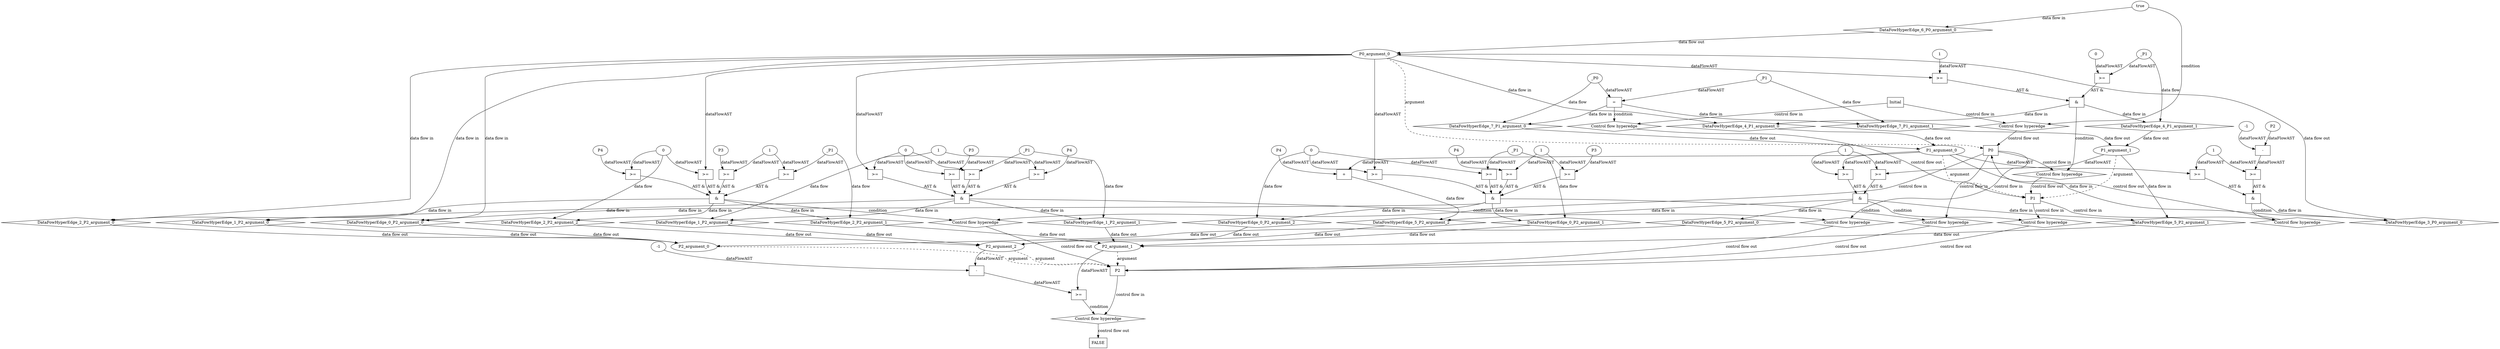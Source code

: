 digraph dag {
"P0" [label="P0" nodeName="P0" class=cfn  shape="rect"];
"P1" [label="P1" nodeName="P1" class=cfn  shape="rect"];
"P2" [label="P2" nodeName="P2" class=cfn  shape="rect"];
FALSE [label="FALSE" nodeName=FALSE class=cfn  shape="rect"];
Initial [label="Initial" nodeName=Initial class=cfn  shape="rect"];
ControlFowHyperEdge_0 [label="Control flow hyperedge" nodeName=ControlFowHyperEdge_0 class=controlFlowHyperEdge shape="diamond"];
"P0" -> ControlFowHyperEdge_0 [label="control flow in"]
ControlFowHyperEdge_0 -> "P2" [label="control flow out"]
ControlFowHyperEdge_1 [label="Control flow hyperedge" nodeName=ControlFowHyperEdge_1 class=controlFlowHyperEdge shape="diamond"];
"P0" -> ControlFowHyperEdge_1 [label="control flow in"]
ControlFowHyperEdge_1 -> "P2" [label="control flow out"]
ControlFowHyperEdge_2 [label="Control flow hyperedge" nodeName=ControlFowHyperEdge_2 class=controlFlowHyperEdge shape="diamond"];
"P0" -> ControlFowHyperEdge_2 [label="control flow in"]
ControlFowHyperEdge_2 -> "P2" [label="control flow out"]
ControlFowHyperEdge_3 [label="Control flow hyperedge" nodeName=ControlFowHyperEdge_3 class=controlFlowHyperEdge shape="diamond"];
"P1" -> ControlFowHyperEdge_3 [label="control flow in"]
ControlFowHyperEdge_3 -> "P0" [label="control flow out"]
ControlFowHyperEdge_4 [label="Control flow hyperedge" nodeName=ControlFowHyperEdge_4 class=controlFlowHyperEdge shape="diamond"];
"P0" -> ControlFowHyperEdge_4 [label="control flow in"]
ControlFowHyperEdge_4 -> "P1" [label="control flow out"]
ControlFowHyperEdge_5 [label="Control flow hyperedge" nodeName=ControlFowHyperEdge_5 class=controlFlowHyperEdge shape="diamond"];
"P1" -> ControlFowHyperEdge_5 [label="control flow in"]
ControlFowHyperEdge_5 -> "P2" [label="control flow out"]
ControlFowHyperEdge_6 [label="Control flow hyperedge" nodeName=ControlFowHyperEdge_6 class=controlFlowHyperEdge shape="diamond"];
"Initial" -> ControlFowHyperEdge_6 [label="control flow in"]
ControlFowHyperEdge_6 -> "P0" [label="control flow out"]
ControlFowHyperEdge_7 [label="Control flow hyperedge" nodeName=ControlFowHyperEdge_7 class=controlFlowHyperEdge shape="diamond"];
"Initial" -> ControlFowHyperEdge_7 [label="control flow in"]
ControlFowHyperEdge_7 -> "P1" [label="control flow out"]
ControlFowHyperEdge_8 [label="Control flow hyperedge" nodeName=ControlFowHyperEdge_8 class=controlFlowHyperEdge shape="diamond"];
"P2" -> ControlFowHyperEdge_8 [label="control flow in"]
ControlFowHyperEdge_8 -> "FALSE" [label="control flow out"]
"P2_argument_0" [label="P2_argument_0" nodeName=argument0 class=argument  head="P2" shape="oval"];
"P2_argument_0" -> "P2"[label="argument" style="dashed"]
"P2_argument_1" [label="P2_argument_1" nodeName=argument1 class=argument  head="P2" shape="oval"];
"P2_argument_1" -> "P2"[label="argument" style="dashed"]
"P2_argument_2" [label="P2_argument_2" nodeName=argument2 class=argument  head="P2" shape="oval"];
"P2_argument_2" -> "P2"[label="argument" style="dashed"]
"P0_argument_0" [label="P0_argument_0" nodeName=argument0 class=argument  head="P0" shape="oval"];
"P0_argument_0" -> "P0"[label="argument" style="dashed"]
"P1_argument_0" [label="P1_argument_0" nodeName=argument0 class=argument  head="P1" shape="oval"];
"P1_argument_0" -> "P1"[label="argument" style="dashed"]
"P1_argument_1" [label="P1_argument_1" nodeName=argument1 class=argument  head="P1" shape="oval"];
"P1_argument_1" -> "P1"[label="argument" style="dashed"]

"xxxP2___P0_0xxx_and" [label="&" nodeName="xxxP2___P0_0xxx_and" class=Operator shape="rect"];
"xxxP2___P0_0xxxguard_0_node_0" [label=">=" nodeName="xxxP2___P0_0xxxguard_0_node_0" class=Operator  shape="rect"];
"xxxP2___P0_0xxxdataFlow1_node_0" -> "xxxP2___P0_0xxxguard_0_node_0"[label="dataFlowAST"]
"xxxP2___P0_0xxxdataFlow_0_node_0" -> "xxxP2___P0_0xxxguard_0_node_0"[label="dataFlowAST"]

"xxxP2___P0_0xxxguard_0_node_0" -> "xxxP2___P0_0xxx_and" [label="AST &"];
"xxxP2___P0_0xxxguard1_node_0" [label=">=" nodeName="xxxP2___P0_0xxxguard1_node_0" class=Operator  shape="rect"];
"xxxP2___P0_0xxxdataFlow1_node_0" -> "xxxP2___P0_0xxxguard1_node_0"[label="dataFlowAST"]
"P0_argument_0" -> "xxxP2___P0_0xxxguard1_node_0"[label="dataFlowAST"]

"xxxP2___P0_0xxxguard1_node_0" -> "xxxP2___P0_0xxx_and" [label="AST &"];
"xxxP2___P0_0xxxguard2_node_0" [label=">=" nodeName="xxxP2___P0_0xxxguard2_node_0" class=Operator  shape="rect"];
"xxxP2___P0_0xxxguard2_node_1" [label="P4" nodeName="xxxP2___P0_0xxxguard2_node_1" class=Constant ];
"xxxP2___P0_0xxxguard2_node_2" [label="1" nodeName="xxxP2___P0_0xxxguard2_node_2" class=Literal ];
"xxxP2___P0_0xxxguard2_node_1" -> "xxxP2___P0_0xxxguard2_node_0"[label="dataFlowAST"]
"xxxP2___P0_0xxxguard2_node_2" -> "xxxP2___P0_0xxxguard2_node_0"[label="dataFlowAST"]

"xxxP2___P0_0xxxguard2_node_0" -> "xxxP2___P0_0xxx_and" [label="AST &"];
"xxxP2___P0_0xxxguard3_node_0" [label=">=" nodeName="xxxP2___P0_0xxxguard3_node_0" class=Operator  shape="rect"];
"xxxP2___P0_0xxxguard3_node_1" [label="P3" nodeName="xxxP2___P0_0xxxguard3_node_1" class=Constant ];
"xxxP2___P0_0xxxguard3_node_1" -> "xxxP2___P0_0xxxguard3_node_0"[label="dataFlowAST"]
"xxxP2___P0_0xxxguard2_node_2" -> "xxxP2___P0_0xxxguard3_node_0"[label="dataFlowAST"]

"xxxP2___P0_0xxxguard3_node_0" -> "xxxP2___P0_0xxx_and" [label="AST &"];
"xxxP2___P0_0xxx_and" -> "ControlFowHyperEdge_0" [label="condition"];
"xxxP2___P0_0xxxdataFlow_0_node_0" [label="_P1" nodeName="xxxP2___P0_0xxxdataFlow_0_node_0" class=Constant ];

"xxxP2___P0_0xxxdataFlow_0_node_0" -> "DataFowHyperEdge_0_P2_argument_1" [label="data flow"];
"xxxP2___P0_0xxxdataFlow1_node_0" [label="0" nodeName="xxxP2___P0_0xxxdataFlow1_node_0" class=Literal ];

"xxxP2___P0_0xxxdataFlow1_node_0" -> "DataFowHyperEdge_0_P2_argument_2" [label="data flow"];
"xxxP2___P0_1xxx_and" [label="&" nodeName="xxxP2___P0_1xxx_and" class=Operator shape="rect"];
"xxxP2___P0_1xxxguard_0_node_0" [label=">=" nodeName="xxxP2___P0_1xxxguard_0_node_0" class=Operator  shape="rect"];
"xxxP2___P0_1xxxdataFlow1_node_0" -> "xxxP2___P0_1xxxguard_0_node_0"[label="dataFlowAST"]
"xxxP2___P0_1xxxdataFlow_0_node_0" -> "xxxP2___P0_1xxxguard_0_node_0"[label="dataFlowAST"]

"xxxP2___P0_1xxxguard_0_node_0" -> "xxxP2___P0_1xxx_and" [label="AST &"];
"xxxP2___P0_1xxxguard1_node_0" [label=">=" nodeName="xxxP2___P0_1xxxguard1_node_0" class=Operator  shape="rect"];
"xxxP2___P0_1xxxguard1_node_2" [label="1" nodeName="xxxP2___P0_1xxxguard1_node_2" class=Literal ];
"P0_argument_0" -> "xxxP2___P0_1xxxguard1_node_0"[label="dataFlowAST"]
"xxxP2___P0_1xxxguard1_node_2" -> "xxxP2___P0_1xxxguard1_node_0"[label="dataFlowAST"]

"xxxP2___P0_1xxxguard1_node_0" -> "xxxP2___P0_1xxx_and" [label="AST &"];
"xxxP2___P0_1xxxguard2_node_0" [label=">=" nodeName="xxxP2___P0_1xxxguard2_node_0" class=Operator  shape="rect"];
"xxxP2___P0_1xxxguard2_node_1" [label="P4" nodeName="xxxP2___P0_1xxxguard2_node_1" class=Constant ];
"xxxP2___P0_1xxxguard2_node_1" -> "xxxP2___P0_1xxxguard2_node_0"[label="dataFlowAST"]
"xxxP2___P0_1xxxguard1_node_2" -> "xxxP2___P0_1xxxguard2_node_0"[label="dataFlowAST"]

"xxxP2___P0_1xxxguard2_node_0" -> "xxxP2___P0_1xxx_and" [label="AST &"];
"xxxP2___P0_1xxxguard3_node_0" [label=">=" nodeName="xxxP2___P0_1xxxguard3_node_0" class=Operator  shape="rect"];
"xxxP2___P0_1xxxguard3_node_2" [label="P3" nodeName="xxxP2___P0_1xxxguard3_node_2" class=Constant ];
"xxxP2___P0_1xxxdataFlow1_node_0" -> "xxxP2___P0_1xxxguard3_node_0"[label="dataFlowAST"]
"xxxP2___P0_1xxxguard3_node_2" -> "xxxP2___P0_1xxxguard3_node_0"[label="dataFlowAST"]

"xxxP2___P0_1xxxguard3_node_0" -> "xxxP2___P0_1xxx_and" [label="AST &"];
"xxxP2___P0_1xxx_and" -> "ControlFowHyperEdge_1" [label="condition"];
"xxxP2___P0_1xxxdataFlow_0_node_0" [label="_P1" nodeName="xxxP2___P0_1xxxdataFlow_0_node_0" class=Constant ];

"xxxP2___P0_1xxxdataFlow_0_node_0" -> "DataFowHyperEdge_1_P2_argument_1" [label="data flow"];
"xxxP2___P0_1xxxdataFlow1_node_0" [label="0" nodeName="xxxP2___P0_1xxxdataFlow1_node_0" class=Literal ];

"xxxP2___P0_1xxxdataFlow1_node_0" -> "DataFowHyperEdge_1_P2_argument_2" [label="data flow"];
"xxxP2___P0_2xxx_and" [label="&" nodeName="xxxP2___P0_2xxx_and" class=Operator shape="rect"];
"xxxP2___P0_2xxxguard_0_node_0" [label=">=" nodeName="xxxP2___P0_2xxxguard_0_node_0" class=Operator  shape="rect"];
"xxxP2___P0_2xxxguard_0_node_2" [label="1" nodeName="xxxP2___P0_2xxxguard_0_node_2" class=Literal ];
"xxxP2___P0_2xxxdataFlow_0_node_0" -> "xxxP2___P0_2xxxguard_0_node_0"[label="dataFlowAST"]
"xxxP2___P0_2xxxguard_0_node_2" -> "xxxP2___P0_2xxxguard_0_node_0"[label="dataFlowAST"]

"xxxP2___P0_2xxxguard_0_node_0" -> "xxxP2___P0_2xxx_and" [label="AST &"];
"xxxP2___P0_2xxxguard1_node_0" [label=">=" nodeName="xxxP2___P0_2xxxguard1_node_0" class=Operator  shape="rect"];
"xxxP2___P0_2xxxdataFlow1_node_0" -> "xxxP2___P0_2xxxguard1_node_0"[label="dataFlowAST"]
"P0_argument_0" -> "xxxP2___P0_2xxxguard1_node_0"[label="dataFlowAST"]

"xxxP2___P0_2xxxguard1_node_0" -> "xxxP2___P0_2xxx_and" [label="AST &"];
"xxxP2___P0_2xxxguard2_node_0" [label=">=" nodeName="xxxP2___P0_2xxxguard2_node_0" class=Operator  shape="rect"];
"xxxP2___P0_2xxxguard2_node_2" [label="P4" nodeName="xxxP2___P0_2xxxguard2_node_2" class=Constant ];
"xxxP2___P0_2xxxdataFlow1_node_0" -> "xxxP2___P0_2xxxguard2_node_0"[label="dataFlowAST"]
"xxxP2___P0_2xxxguard2_node_2" -> "xxxP2___P0_2xxxguard2_node_0"[label="dataFlowAST"]

"xxxP2___P0_2xxxguard2_node_0" -> "xxxP2___P0_2xxx_and" [label="AST &"];
"xxxP2___P0_2xxxguard3_node_0" [label=">=" nodeName="xxxP2___P0_2xxxguard3_node_0" class=Operator  shape="rect"];
"xxxP2___P0_2xxxguard3_node_1" [label="P3" nodeName="xxxP2___P0_2xxxguard3_node_1" class=Constant ];
"xxxP2___P0_2xxxguard3_node_1" -> "xxxP2___P0_2xxxguard3_node_0"[label="dataFlowAST"]
"xxxP2___P0_2xxxguard_0_node_2" -> "xxxP2___P0_2xxxguard3_node_0"[label="dataFlowAST"]

"xxxP2___P0_2xxxguard3_node_0" -> "xxxP2___P0_2xxx_and" [label="AST &"];
"xxxP2___P0_2xxx_and" -> "ControlFowHyperEdge_2" [label="condition"];
"xxxP2___P0_2xxxdataFlow_0_node_0" [label="_P1" nodeName="xxxP2___P0_2xxxdataFlow_0_node_0" class=Constant ];

"xxxP2___P0_2xxxdataFlow_0_node_0" -> "DataFowHyperEdge_2_P2_argument_1" [label="data flow"];
"xxxP2___P0_2xxxdataFlow1_node_0" [label="0" nodeName="xxxP2___P0_2xxxdataFlow1_node_0" class=Literal ];

"xxxP2___P0_2xxxdataFlow1_node_0" -> "DataFowHyperEdge_2_P2_argument_2" [label="data flow"];
"xxxP0___P1_3xxx_and" [label="&" nodeName="xxxP0___P1_3xxx_and" class=Operator shape="rect"];
"xxxP0___P1_3xxxguard_0_node_0" [label=">=" nodeName="xxxP0___P1_3xxxguard_0_node_0" class=Operator  shape="rect"];
"xxxP0___P1_3xxxguard_0_node_2" [label="1" nodeName="xxxP0___P1_3xxxguard_0_node_2" class=Literal ];
"P1_argument_0" -> "xxxP0___P1_3xxxguard_0_node_0"[label="dataFlowAST"]
"xxxP0___P1_3xxxguard_0_node_2" -> "xxxP0___P1_3xxxguard_0_node_0"[label="dataFlowAST"]

"xxxP0___P1_3xxxguard_0_node_0" -> "xxxP0___P1_3xxx_and" [label="AST &"];
"xxxP0___P1_3xxxguard1_node_0" [label=">=" nodeName="xxxP0___P1_3xxxguard1_node_0" class=Operator  shape="rect"];
"xxxP0___P1_3xxxguard1_node_1" [label="-" nodeName="xxxP0___P1_3xxxguard1_node_1" class= Operator shape="rect"];
"xxxP0___P1_3xxxguard1_node_2" [label="P2" nodeName="xxxP0___P1_3xxxguard1_node_2" class=Constant ];
"xxxP0___P1_3xxxguard1_node_3" [label="-1" nodeName="xxxP0___P1_3xxxguard1_node_3" class=Literal ];
"xxxP0___P1_3xxxguard1_node_1" -> "xxxP0___P1_3xxxguard1_node_0"[label="dataFlowAST"]
"xxxP0___P1_3xxxguard_0_node_2" -> "xxxP0___P1_3xxxguard1_node_0"[label="dataFlowAST"]
"xxxP0___P1_3xxxguard1_node_2" -> "xxxP0___P1_3xxxguard1_node_1"[label="dataFlowAST"]
"xxxP0___P1_3xxxguard1_node_3" -> "xxxP0___P1_3xxxguard1_node_1"[label="dataFlowAST"]

"xxxP0___P1_3xxxguard1_node_0" -> "xxxP0___P1_3xxx_and" [label="AST &"];
"xxxP0___P1_3xxx_and" -> "ControlFowHyperEdge_3" [label="condition"];
"xxxP1___P0_4xxx_and" [label="&" nodeName="xxxP1___P0_4xxx_and" class=Operator shape="rect"];
"xxxP1___P0_4xxxguard_0_node_0" [label=">=" nodeName="xxxP1___P0_4xxxguard_0_node_0" class=Operator  shape="rect"];
"xxxP1___P0_4xxxguard_0_node_2" [label="1" nodeName="xxxP1___P0_4xxxguard_0_node_2" class=Literal ];
"P0_argument_0" -> "xxxP1___P0_4xxxguard_0_node_0"[label="dataFlowAST"]
"xxxP1___P0_4xxxguard_0_node_2" -> "xxxP1___P0_4xxxguard_0_node_0"[label="dataFlowAST"]

"xxxP1___P0_4xxxguard_0_node_0" -> "xxxP1___P0_4xxx_and" [label="AST &"];
"xxxP1___P0_4xxxguard1_node_0" [label=">=" nodeName="xxxP1___P0_4xxxguard1_node_0" class=Operator  shape="rect"];
"xxxP1___P0_4xxxguard1_node_2" [label="0" nodeName="xxxP1___P0_4xxxguard1_node_2" class=Literal ];
"xxxP1___P0_4xxxdataFlow_0_node_0" -> "xxxP1___P0_4xxxguard1_node_0"[label="dataFlowAST"]
"xxxP1___P0_4xxxguard1_node_2" -> "xxxP1___P0_4xxxguard1_node_0"[label="dataFlowAST"]

"xxxP1___P0_4xxxguard1_node_0" -> "xxxP1___P0_4xxx_and" [label="AST &"];
"xxxP1___P0_4xxx_and" -> "ControlFowHyperEdge_4" [label="condition"];
"xxxP1___P0_4xxxdataFlow_0_node_0" [label="_P1" nodeName="xxxP1___P0_4xxxdataFlow_0_node_0" class=Constant ];

"xxxP1___P0_4xxxdataFlow_0_node_0" -> "DataFowHyperEdge_4_P1_argument_1" [label="data flow"];
"xxxP2___P1_5xxx_and" [label="&" nodeName="xxxP2___P1_5xxx_and" class=Operator shape="rect"];
"xxxP2___P1_5xxxguard_0_node_0" [label=">=" nodeName="xxxP2___P1_5xxxguard_0_node_0" class=Operator  shape="rect"];
"xxxP2___P1_5xxxguard_0_node_2" [label="1" nodeName="xxxP2___P1_5xxxguard_0_node_2" class=Literal ];
"P1_argument_0" -> "xxxP2___P1_5xxxguard_0_node_0"[label="dataFlowAST"]
"xxxP2___P1_5xxxguard_0_node_2" -> "xxxP2___P1_5xxxguard_0_node_0"[label="dataFlowAST"]

"xxxP2___P1_5xxxguard_0_node_0" -> "xxxP2___P1_5xxx_and" [label="AST &"];
"xxxP2___P1_5xxxguard1_node_0" [label=">=" nodeName="xxxP2___P1_5xxxguard1_node_0" class=Operator  shape="rect"];
"P1_argument_1" -> "xxxP2___P1_5xxxguard1_node_0"[label="dataFlowAST"]
"xxxP2___P1_5xxxguard_0_node_2" -> "xxxP2___P1_5xxxguard1_node_0"[label="dataFlowAST"]

"xxxP2___P1_5xxxguard1_node_0" -> "xxxP2___P1_5xxx_and" [label="AST &"];
"xxxP2___P1_5xxx_and" -> "ControlFowHyperEdge_5" [label="condition"];
"xxxP2___P1_5xxxdataFlow_0_node_0" [label="+" nodeName="xxxP2___P1_5xxxdataFlow_0_node_0" class= Operator shape="rect"];
"xxxP2___P1_5xxxdataFlow_0_node_2" [label="P4" nodeName="xxxP2___P1_5xxxdataFlow_0_node_2" class=Constant ];
"P1_argument_0" -> "xxxP2___P1_5xxxdataFlow_0_node_0"[label="dataFlowAST"]
"xxxP2___P1_5xxxdataFlow_0_node_2" -> "xxxP2___P1_5xxxdataFlow_0_node_0"[label="dataFlowAST"]

"xxxP2___P1_5xxxdataFlow_0_node_0" -> "DataFowHyperEdge_5_P2_argument_2" [label="data flow"];
"xxxP0___Initial_6xxxguard_0_node_0" [label="true" nodeName="xxxP0___Initial_6xxxguard_0_node_0" class=BoolValue ];

"xxxP0___Initial_6xxxguard_0_node_0" -> "ControlFowHyperEdge_6" [label="condition"];
"xxxP1___Initial_7xxxguard_0_node_0" [label="=" nodeName="xxxP1___Initial_7xxxguard_0_node_0" class=Operator  shape="rect"];
"xxxP1___Initial_7xxxdataFlow1_node_0" -> "xxxP1___Initial_7xxxguard_0_node_0"[label="dataFlowAST"]
"xxxP1___Initial_7xxxdataFlow_0_node_0" -> "xxxP1___Initial_7xxxguard_0_node_0"[label="dataFlowAST"]

"xxxP1___Initial_7xxxguard_0_node_0" -> "ControlFowHyperEdge_7" [label="condition"];
"xxxP1___Initial_7xxxdataFlow_0_node_0" [label="_P0" nodeName="xxxP1___Initial_7xxxdataFlow_0_node_0" class=Constant ];

"xxxP1___Initial_7xxxdataFlow_0_node_0" -> "DataFowHyperEdge_7_P1_argument_0" [label="data flow"];
"xxxP1___Initial_7xxxdataFlow1_node_0" [label="_P1" nodeName="xxxP1___Initial_7xxxdataFlow1_node_0" class=Constant ];

"xxxP1___Initial_7xxxdataFlow1_node_0" -> "DataFowHyperEdge_7_P1_argument_1" [label="data flow"];
"xxxFALSE___P2_8xxxguard_0_node_0" [label=">=" nodeName="xxxFALSE___P2_8xxxguard_0_node_0" class=Operator  shape="rect"];
"xxxFALSE___P2_8xxxguard_0_node_2" [label="-" nodeName="xxxFALSE___P2_8xxxguard_0_node_2" class= Operator shape="rect"];
"xxxFALSE___P2_8xxxguard_0_node_4" [label="-1" nodeName="xxxFALSE___P2_8xxxguard_0_node_4" class=Literal ];
"P2_argument_1" -> "xxxFALSE___P2_8xxxguard_0_node_0"[label="dataFlowAST"]
"xxxFALSE___P2_8xxxguard_0_node_2" -> "xxxFALSE___P2_8xxxguard_0_node_0"[label="dataFlowAST"]
"P2_argument_2" -> "xxxFALSE___P2_8xxxguard_0_node_2"[label="dataFlowAST"]
"xxxFALSE___P2_8xxxguard_0_node_4" -> "xxxFALSE___P2_8xxxguard_0_node_2"[label="dataFlowAST"]

"xxxFALSE___P2_8xxxguard_0_node_0" -> "ControlFowHyperEdge_8" [label="condition"];
"DataFowHyperEdge_0_P2_argument_0" [label="DataFowHyperEdge_0_P2_argument_0" nodeName="DataFowHyperEdge_0_P2_argument_0" class=DataFlowHyperedge shape="diamond"];
"DataFowHyperEdge_0_P2_argument_0" -> "P2_argument_0"[label="data flow out"]
"xxxP2___P0_0xxx_and" -> "DataFowHyperEdge_0_P2_argument_0"[label="data flow in"]
"DataFowHyperEdge_0_P2_argument_1" [label="DataFowHyperEdge_0_P2_argument_1" nodeName="DataFowHyperEdge_0_P2_argument_1" class=DataFlowHyperedge shape="diamond"];
"DataFowHyperEdge_0_P2_argument_1" -> "P2_argument_1"[label="data flow out"]
"xxxP2___P0_0xxx_and" -> "DataFowHyperEdge_0_P2_argument_1"[label="data flow in"]
"DataFowHyperEdge_0_P2_argument_2" [label="DataFowHyperEdge_0_P2_argument_2" nodeName="DataFowHyperEdge_0_P2_argument_2" class=DataFlowHyperedge shape="diamond"];
"DataFowHyperEdge_0_P2_argument_2" -> "P2_argument_2"[label="data flow out"]
"xxxP2___P0_0xxx_and" -> "DataFowHyperEdge_0_P2_argument_2"[label="data flow in"]
"DataFowHyperEdge_1_P2_argument_0" [label="DataFowHyperEdge_1_P2_argument_0" nodeName="DataFowHyperEdge_1_P2_argument_0" class=DataFlowHyperedge shape="diamond"];
"DataFowHyperEdge_1_P2_argument_0" -> "P2_argument_0"[label="data flow out"]
"xxxP2___P0_1xxx_and" -> "DataFowHyperEdge_1_P2_argument_0"[label="data flow in"]
"DataFowHyperEdge_1_P2_argument_1" [label="DataFowHyperEdge_1_P2_argument_1" nodeName="DataFowHyperEdge_1_P2_argument_1" class=DataFlowHyperedge shape="diamond"];
"DataFowHyperEdge_1_P2_argument_1" -> "P2_argument_1"[label="data flow out"]
"xxxP2___P0_1xxx_and" -> "DataFowHyperEdge_1_P2_argument_1"[label="data flow in"]
"DataFowHyperEdge_1_P2_argument_2" [label="DataFowHyperEdge_1_P2_argument_2" nodeName="DataFowHyperEdge_1_P2_argument_2" class=DataFlowHyperedge shape="diamond"];
"DataFowHyperEdge_1_P2_argument_2" -> "P2_argument_2"[label="data flow out"]
"xxxP2___P0_1xxx_and" -> "DataFowHyperEdge_1_P2_argument_2"[label="data flow in"]
"DataFowHyperEdge_2_P2_argument_0" [label="DataFowHyperEdge_2_P2_argument_0" nodeName="DataFowHyperEdge_2_P2_argument_0" class=DataFlowHyperedge shape="diamond"];
"DataFowHyperEdge_2_P2_argument_0" -> "P2_argument_0"[label="data flow out"]
"xxxP2___P0_2xxx_and" -> "DataFowHyperEdge_2_P2_argument_0"[label="data flow in"]
"DataFowHyperEdge_2_P2_argument_1" [label="DataFowHyperEdge_2_P2_argument_1" nodeName="DataFowHyperEdge_2_P2_argument_1" class=DataFlowHyperedge shape="diamond"];
"DataFowHyperEdge_2_P2_argument_1" -> "P2_argument_1"[label="data flow out"]
"xxxP2___P0_2xxx_and" -> "DataFowHyperEdge_2_P2_argument_1"[label="data flow in"]
"DataFowHyperEdge_2_P2_argument_2" [label="DataFowHyperEdge_2_P2_argument_2" nodeName="DataFowHyperEdge_2_P2_argument_2" class=DataFlowHyperedge shape="diamond"];
"DataFowHyperEdge_2_P2_argument_2" -> "P2_argument_2"[label="data flow out"]
"xxxP2___P0_2xxx_and" -> "DataFowHyperEdge_2_P2_argument_2"[label="data flow in"]
"DataFowHyperEdge_3_P0_argument_0" [label="DataFowHyperEdge_3_P0_argument_0" nodeName="DataFowHyperEdge_3_P0_argument_0" class=DataFlowHyperedge shape="diamond"];
"DataFowHyperEdge_3_P0_argument_0" -> "P0_argument_0"[label="data flow out"]
"xxxP0___P1_3xxx_and" -> "DataFowHyperEdge_3_P0_argument_0"[label="data flow in"]
"DataFowHyperEdge_4_P1_argument_0" [label="DataFowHyperEdge_4_P1_argument_0" nodeName="DataFowHyperEdge_4_P1_argument_0" class=DataFlowHyperedge shape="diamond"];
"DataFowHyperEdge_4_P1_argument_0" -> "P1_argument_0"[label="data flow out"]
"xxxP1___P0_4xxx_and" -> "DataFowHyperEdge_4_P1_argument_0"[label="data flow in"]
"DataFowHyperEdge_4_P1_argument_1" [label="DataFowHyperEdge_4_P1_argument_1" nodeName="DataFowHyperEdge_4_P1_argument_1" class=DataFlowHyperedge shape="diamond"];
"DataFowHyperEdge_4_P1_argument_1" -> "P1_argument_1"[label="data flow out"]
"xxxP1___P0_4xxx_and" -> "DataFowHyperEdge_4_P1_argument_1"[label="data flow in"]
"DataFowHyperEdge_5_P2_argument_0" [label="DataFowHyperEdge_5_P2_argument_0" nodeName="DataFowHyperEdge_5_P2_argument_0" class=DataFlowHyperedge shape="diamond"];
"DataFowHyperEdge_5_P2_argument_0" -> "P2_argument_0"[label="data flow out"]
"xxxP2___P1_5xxx_and" -> "DataFowHyperEdge_5_P2_argument_0"[label="data flow in"]
"DataFowHyperEdge_5_P2_argument_1" [label="DataFowHyperEdge_5_P2_argument_1" nodeName="DataFowHyperEdge_5_P2_argument_1" class=DataFlowHyperedge shape="diamond"];
"DataFowHyperEdge_5_P2_argument_1" -> "P2_argument_1"[label="data flow out"]
"xxxP2___P1_5xxx_and" -> "DataFowHyperEdge_5_P2_argument_1"[label="data flow in"]
"DataFowHyperEdge_5_P2_argument_2" [label="DataFowHyperEdge_5_P2_argument_2" nodeName="DataFowHyperEdge_5_P2_argument_2" class=DataFlowHyperedge shape="diamond"];
"DataFowHyperEdge_5_P2_argument_2" -> "P2_argument_2"[label="data flow out"]
"xxxP2___P1_5xxx_and" -> "DataFowHyperEdge_5_P2_argument_2"[label="data flow in"]
"DataFowHyperEdge_6_P0_argument_0" [label="DataFowHyperEdge_6_P0_argument_0" nodeName="DataFowHyperEdge_6_P0_argument_0" class=DataFlowHyperedge shape="diamond"];
"DataFowHyperEdge_6_P0_argument_0" -> "P0_argument_0"[label="data flow out"]
"xxxP0___Initial_6xxxguard_0_node_0" -> "DataFowHyperEdge_6_P0_argument_0"[label="data flow in"]
"DataFowHyperEdge_7_P1_argument_0" [label="DataFowHyperEdge_7_P1_argument_0" nodeName="DataFowHyperEdge_7_P1_argument_0" class=DataFlowHyperedge shape="diamond"];
"DataFowHyperEdge_7_P1_argument_0" -> "P1_argument_0"[label="data flow out"]
"xxxP1___Initial_7xxxguard_0_node_0" -> "DataFowHyperEdge_7_P1_argument_0"[label="data flow in"]
"DataFowHyperEdge_7_P1_argument_1" [label="DataFowHyperEdge_7_P1_argument_1" nodeName="DataFowHyperEdge_7_P1_argument_1" class=DataFlowHyperedge shape="diamond"];
"DataFowHyperEdge_7_P1_argument_1" -> "P1_argument_1"[label="data flow out"]
"xxxP1___Initial_7xxxguard_0_node_0" -> "DataFowHyperEdge_7_P1_argument_1"[label="data flow in"]
"P0_argument_0" -> "DataFowHyperEdge_0_P2_argument_0"[label="data flow in"]
"P0_argument_0" -> "DataFowHyperEdge_1_P2_argument_0"[label="data flow in"]
"P0_argument_0" -> "DataFowHyperEdge_2_P2_argument_0"[label="data flow in"]
"P1_argument_0" -> "DataFowHyperEdge_3_P0_argument_0"[label="data flow in"]
"P0_argument_0" -> "DataFowHyperEdge_4_P1_argument_0"[label="data flow in"]
"P1_argument_1" -> "DataFowHyperEdge_5_P2_argument_1"[label="data flow in"]




}
